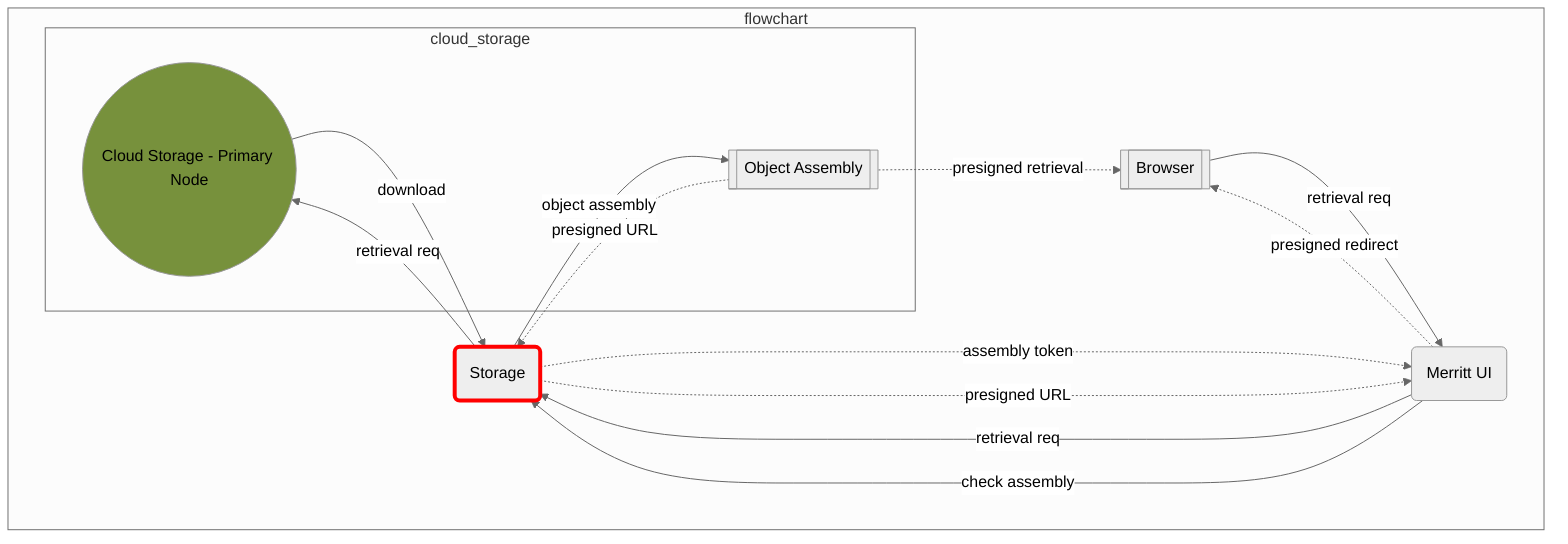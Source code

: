 %%{init: {'theme': 'neutral'}}%%
graph TD
  UI("Merritt UI")
  ST(Storage)
  BROWSER[[Browser]]

  subgraph flowchart
 
    subgraph cloud_storage
      CLOUD(("Cloud Storage - Primary Node"))
      ASSM[[Object Assembly]]
    end

    BROWSER --> |retrieval req| UI
    UI -.-> |presigned redirect| BROWSER
    UI --> |retrieval req| ST
    UI --> |check assembly| ST
    ST --> |retrieval req| CLOUD
    ST --> |object assembly| ASSM
    CLOUD --> |download| ST
    ASSM -.-> |presigned URL| ST
    ST -.-> |assembly token| UI
    ST -.-> |presigned URL| UI
    ASSM -.-> |presigned retrieval| BROWSER
  end
  style CLOUD fill:#77913C
  style ST stroke:red,stroke-width:4px